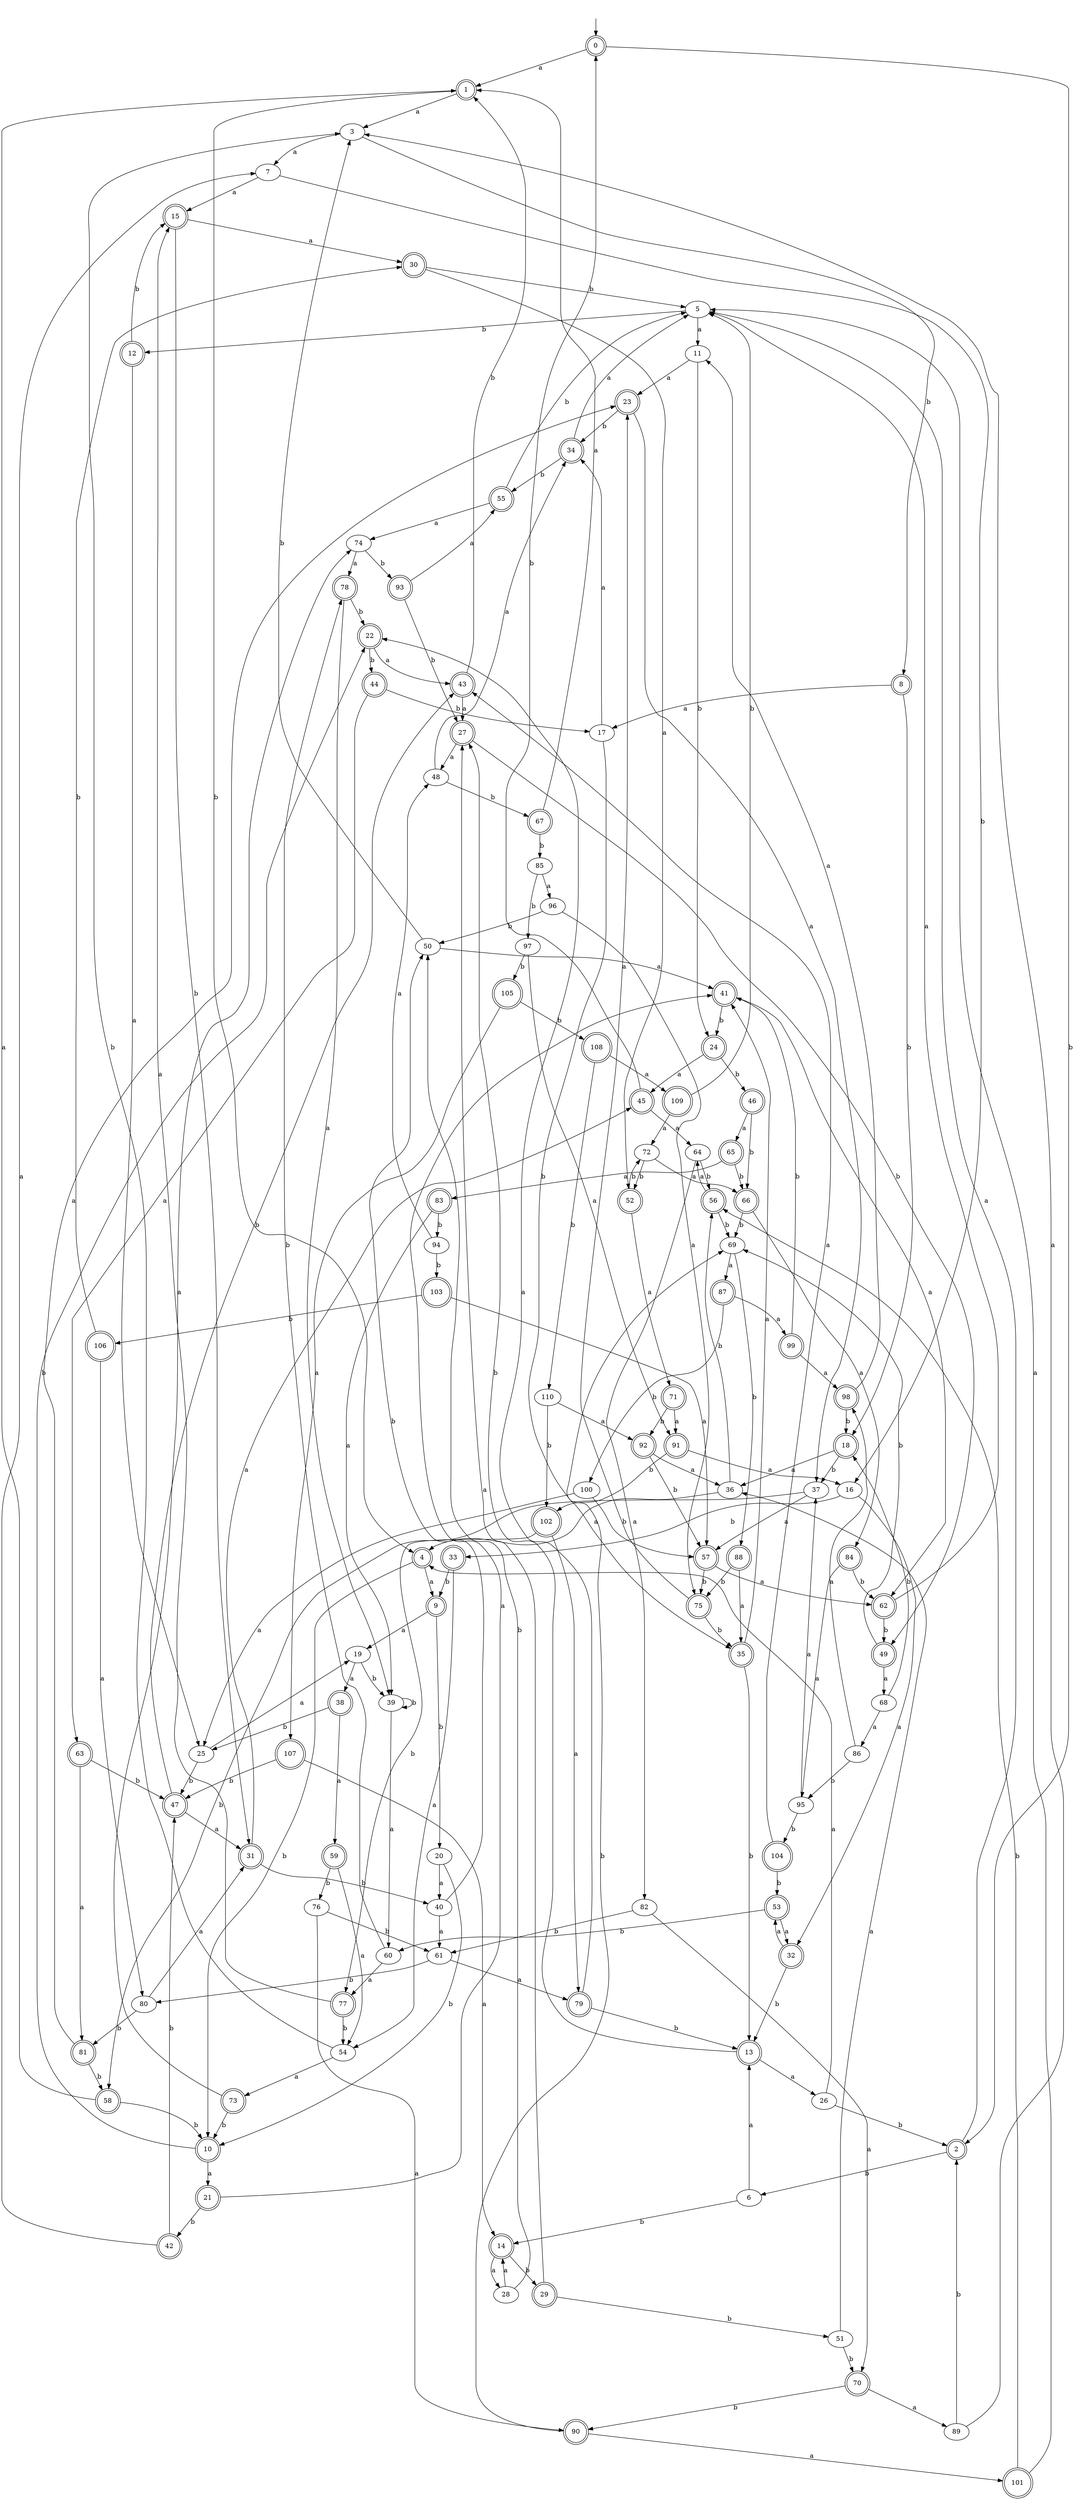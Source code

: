 digraph RandomDFA {
  __start0 [label="", shape=none];
  __start0 -> 0 [label=""];
  0 [shape=circle] [shape=doublecircle]
  0 -> 1 [label="a"]
  0 -> 2 [label="b"]
  1 [shape=doublecircle]
  1 -> 3 [label="a"]
  1 -> 4 [label="b"]
  2 [shape=doublecircle]
  2 -> 5 [label="a"]
  2 -> 6 [label="b"]
  3
  3 -> 7 [label="a"]
  3 -> 8 [label="b"]
  4 [shape=doublecircle]
  4 -> 9 [label="a"]
  4 -> 10 [label="b"]
  5
  5 -> 11 [label="a"]
  5 -> 12 [label="b"]
  6
  6 -> 13 [label="a"]
  6 -> 14 [label="b"]
  7
  7 -> 15 [label="a"]
  7 -> 16 [label="b"]
  8 [shape=doublecircle]
  8 -> 17 [label="a"]
  8 -> 18 [label="b"]
  9 [shape=doublecircle]
  9 -> 19 [label="a"]
  9 -> 20 [label="b"]
  10 [shape=doublecircle]
  10 -> 21 [label="a"]
  10 -> 22 [label="b"]
  11
  11 -> 23 [label="a"]
  11 -> 24 [label="b"]
  12 [shape=doublecircle]
  12 -> 25 [label="a"]
  12 -> 15 [label="b"]
  13 [shape=doublecircle]
  13 -> 26 [label="a"]
  13 -> 27 [label="b"]
  14 [shape=doublecircle]
  14 -> 28 [label="a"]
  14 -> 29 [label="b"]
  15 [shape=doublecircle]
  15 -> 30 [label="a"]
  15 -> 31 [label="b"]
  16
  16 -> 32 [label="a"]
  16 -> 33 [label="b"]
  17
  17 -> 34 [label="a"]
  17 -> 35 [label="b"]
  18 [shape=doublecircle]
  18 -> 36 [label="a"]
  18 -> 37 [label="b"]
  19
  19 -> 38 [label="a"]
  19 -> 39 [label="b"]
  20
  20 -> 40 [label="a"]
  20 -> 10 [label="b"]
  21 [shape=doublecircle]
  21 -> 41 [label="a"]
  21 -> 42 [label="b"]
  22 [shape=doublecircle]
  22 -> 43 [label="a"]
  22 -> 44 [label="b"]
  23 [shape=doublecircle]
  23 -> 37 [label="a"]
  23 -> 34 [label="b"]
  24 [shape=doublecircle]
  24 -> 45 [label="a"]
  24 -> 46 [label="b"]
  25
  25 -> 19 [label="a"]
  25 -> 47 [label="b"]
  26
  26 -> 4 [label="a"]
  26 -> 2 [label="b"]
  27 [shape=doublecircle]
  27 -> 48 [label="a"]
  27 -> 49 [label="b"]
  28
  28 -> 14 [label="a"]
  28 -> 50 [label="b"]
  29 [shape=doublecircle]
  29 -> 27 [label="a"]
  29 -> 51 [label="b"]
  30 [shape=doublecircle]
  30 -> 52 [label="a"]
  30 -> 5 [label="b"]
  31 [shape=doublecircle]
  31 -> 45 [label="a"]
  31 -> 40 [label="b"]
  32 [shape=doublecircle]
  32 -> 53 [label="a"]
  32 -> 13 [label="b"]
  33 [shape=doublecircle]
  33 -> 54 [label="a"]
  33 -> 9 [label="b"]
  34 [shape=doublecircle]
  34 -> 5 [label="a"]
  34 -> 55 [label="b"]
  35 [shape=doublecircle]
  35 -> 41 [label="a"]
  35 -> 13 [label="b"]
  36
  36 -> 4 [label="a"]
  36 -> 56 [label="b"]
  37
  37 -> 57 [label="a"]
  37 -> 58 [label="b"]
  38 [shape=doublecircle]
  38 -> 59 [label="a"]
  38 -> 25 [label="b"]
  39
  39 -> 60 [label="a"]
  39 -> 39 [label="b"]
  40
  40 -> 61 [label="a"]
  40 -> 50 [label="b"]
  41 [shape=doublecircle]
  41 -> 62 [label="a"]
  41 -> 24 [label="b"]
  42 [shape=doublecircle]
  42 -> 7 [label="a"]
  42 -> 47 [label="b"]
  43 [shape=doublecircle]
  43 -> 27 [label="a"]
  43 -> 1 [label="b"]
  44 [shape=doublecircle]
  44 -> 63 [label="a"]
  44 -> 17 [label="b"]
  45 [shape=doublecircle]
  45 -> 64 [label="a"]
  45 -> 0 [label="b"]
  46 [shape=doublecircle]
  46 -> 65 [label="a"]
  46 -> 66 [label="b"]
  47 [shape=doublecircle]
  47 -> 31 [label="a"]
  47 -> 43 [label="b"]
  48
  48 -> 34 [label="a"]
  48 -> 67 [label="b"]
  49 [shape=doublecircle]
  49 -> 68 [label="a"]
  49 -> 69 [label="b"]
  50
  50 -> 41 [label="a"]
  50 -> 3 [label="b"]
  51
  51 -> 36 [label="a"]
  51 -> 70 [label="b"]
  52 [shape=doublecircle]
  52 -> 71 [label="a"]
  52 -> 72 [label="b"]
  53 [shape=doublecircle]
  53 -> 32 [label="a"]
  53 -> 60 [label="b"]
  54
  54 -> 73 [label="a"]
  54 -> 3 [label="b"]
  55 [shape=doublecircle]
  55 -> 74 [label="a"]
  55 -> 5 [label="b"]
  56 [shape=doublecircle]
  56 -> 64 [label="a"]
  56 -> 69 [label="b"]
  57 [shape=doublecircle]
  57 -> 62 [label="a"]
  57 -> 75 [label="b"]
  58 [shape=doublecircle]
  58 -> 1 [label="a"]
  58 -> 10 [label="b"]
  59 [shape=doublecircle]
  59 -> 54 [label="a"]
  59 -> 76 [label="b"]
  60
  60 -> 77 [label="a"]
  60 -> 78 [label="b"]
  61
  61 -> 79 [label="a"]
  61 -> 80 [label="b"]
  62 [shape=doublecircle]
  62 -> 5 [label="a"]
  62 -> 49 [label="b"]
  63 [shape=doublecircle]
  63 -> 81 [label="a"]
  63 -> 47 [label="b"]
  64
  64 -> 82 [label="a"]
  64 -> 56 [label="b"]
  65 [shape=doublecircle]
  65 -> 83 [label="a"]
  65 -> 66 [label="b"]
  66 [shape=doublecircle]
  66 -> 84 [label="a"]
  66 -> 69 [label="b"]
  67 [shape=doublecircle]
  67 -> 1 [label="a"]
  67 -> 85 [label="b"]
  68
  68 -> 86 [label="a"]
  68 -> 18 [label="b"]
  69
  69 -> 87 [label="a"]
  69 -> 88 [label="b"]
  70 [shape=doublecircle]
  70 -> 89 [label="a"]
  70 -> 90 [label="b"]
  71 [shape=doublecircle]
  71 -> 91 [label="a"]
  71 -> 92 [label="b"]
  72
  72 -> 66 [label="a"]
  72 -> 52 [label="b"]
  73 [shape=doublecircle]
  73 -> 74 [label="a"]
  73 -> 10 [label="b"]
  74
  74 -> 78 [label="a"]
  74 -> 93 [label="b"]
  75 [shape=doublecircle]
  75 -> 23 [label="a"]
  75 -> 35 [label="b"]
  76
  76 -> 90 [label="a"]
  76 -> 61 [label="b"]
  77 [shape=doublecircle]
  77 -> 15 [label="a"]
  77 -> 54 [label="b"]
  78 [shape=doublecircle]
  78 -> 39 [label="a"]
  78 -> 22 [label="b"]
  79 [shape=doublecircle]
  79 -> 22 [label="a"]
  79 -> 13 [label="b"]
  80
  80 -> 31 [label="a"]
  80 -> 81 [label="b"]
  81 [shape=doublecircle]
  81 -> 23 [label="a"]
  81 -> 58 [label="b"]
  82
  82 -> 70 [label="a"]
  82 -> 61 [label="b"]
  83 [shape=doublecircle]
  83 -> 39 [label="a"]
  83 -> 94 [label="b"]
  84 [shape=doublecircle]
  84 -> 95 [label="a"]
  84 -> 62 [label="b"]
  85
  85 -> 96 [label="a"]
  85 -> 97 [label="b"]
  86
  86 -> 98 [label="a"]
  86 -> 95 [label="b"]
  87 [shape=doublecircle]
  87 -> 99 [label="a"]
  87 -> 100 [label="b"]
  88 [shape=doublecircle]
  88 -> 35 [label="a"]
  88 -> 75 [label="b"]
  89
  89 -> 3 [label="a"]
  89 -> 2 [label="b"]
  90 [shape=doublecircle]
  90 -> 101 [label="a"]
  90 -> 69 [label="b"]
  91 [shape=doublecircle]
  91 -> 16 [label="a"]
  91 -> 102 [label="b"]
  92 [shape=doublecircle]
  92 -> 36 [label="a"]
  92 -> 57 [label="b"]
  93 [shape=doublecircle]
  93 -> 55 [label="a"]
  93 -> 27 [label="b"]
  94
  94 -> 48 [label="a"]
  94 -> 103 [label="b"]
  95
  95 -> 37 [label="a"]
  95 -> 104 [label="b"]
  96
  96 -> 75 [label="a"]
  96 -> 50 [label="b"]
  97
  97 -> 91 [label="a"]
  97 -> 105 [label="b"]
  98 [shape=doublecircle]
  98 -> 11 [label="a"]
  98 -> 18 [label="b"]
  99 [shape=doublecircle]
  99 -> 98 [label="a"]
  99 -> 41 [label="b"]
  100
  100 -> 25 [label="a"]
  100 -> 57 [label="b"]
  101 [shape=doublecircle]
  101 -> 5 [label="a"]
  101 -> 56 [label="b"]
  102 [shape=doublecircle]
  102 -> 79 [label="a"]
  102 -> 77 [label="b"]
  103 [shape=doublecircle]
  103 -> 57 [label="a"]
  103 -> 106 [label="b"]
  104 [shape=doublecircle]
  104 -> 43 [label="a"]
  104 -> 53 [label="b"]
  105 [shape=doublecircle]
  105 -> 107 [label="a"]
  105 -> 108 [label="b"]
  106 [shape=doublecircle]
  106 -> 80 [label="a"]
  106 -> 30 [label="b"]
  107 [shape=doublecircle]
  107 -> 14 [label="a"]
  107 -> 47 [label="b"]
  108 [shape=doublecircle]
  108 -> 109 [label="a"]
  108 -> 110 [label="b"]
  109 [shape=doublecircle]
  109 -> 72 [label="a"]
  109 -> 5 [label="b"]
  110
  110 -> 92 [label="a"]
  110 -> 102 [label="b"]
}
